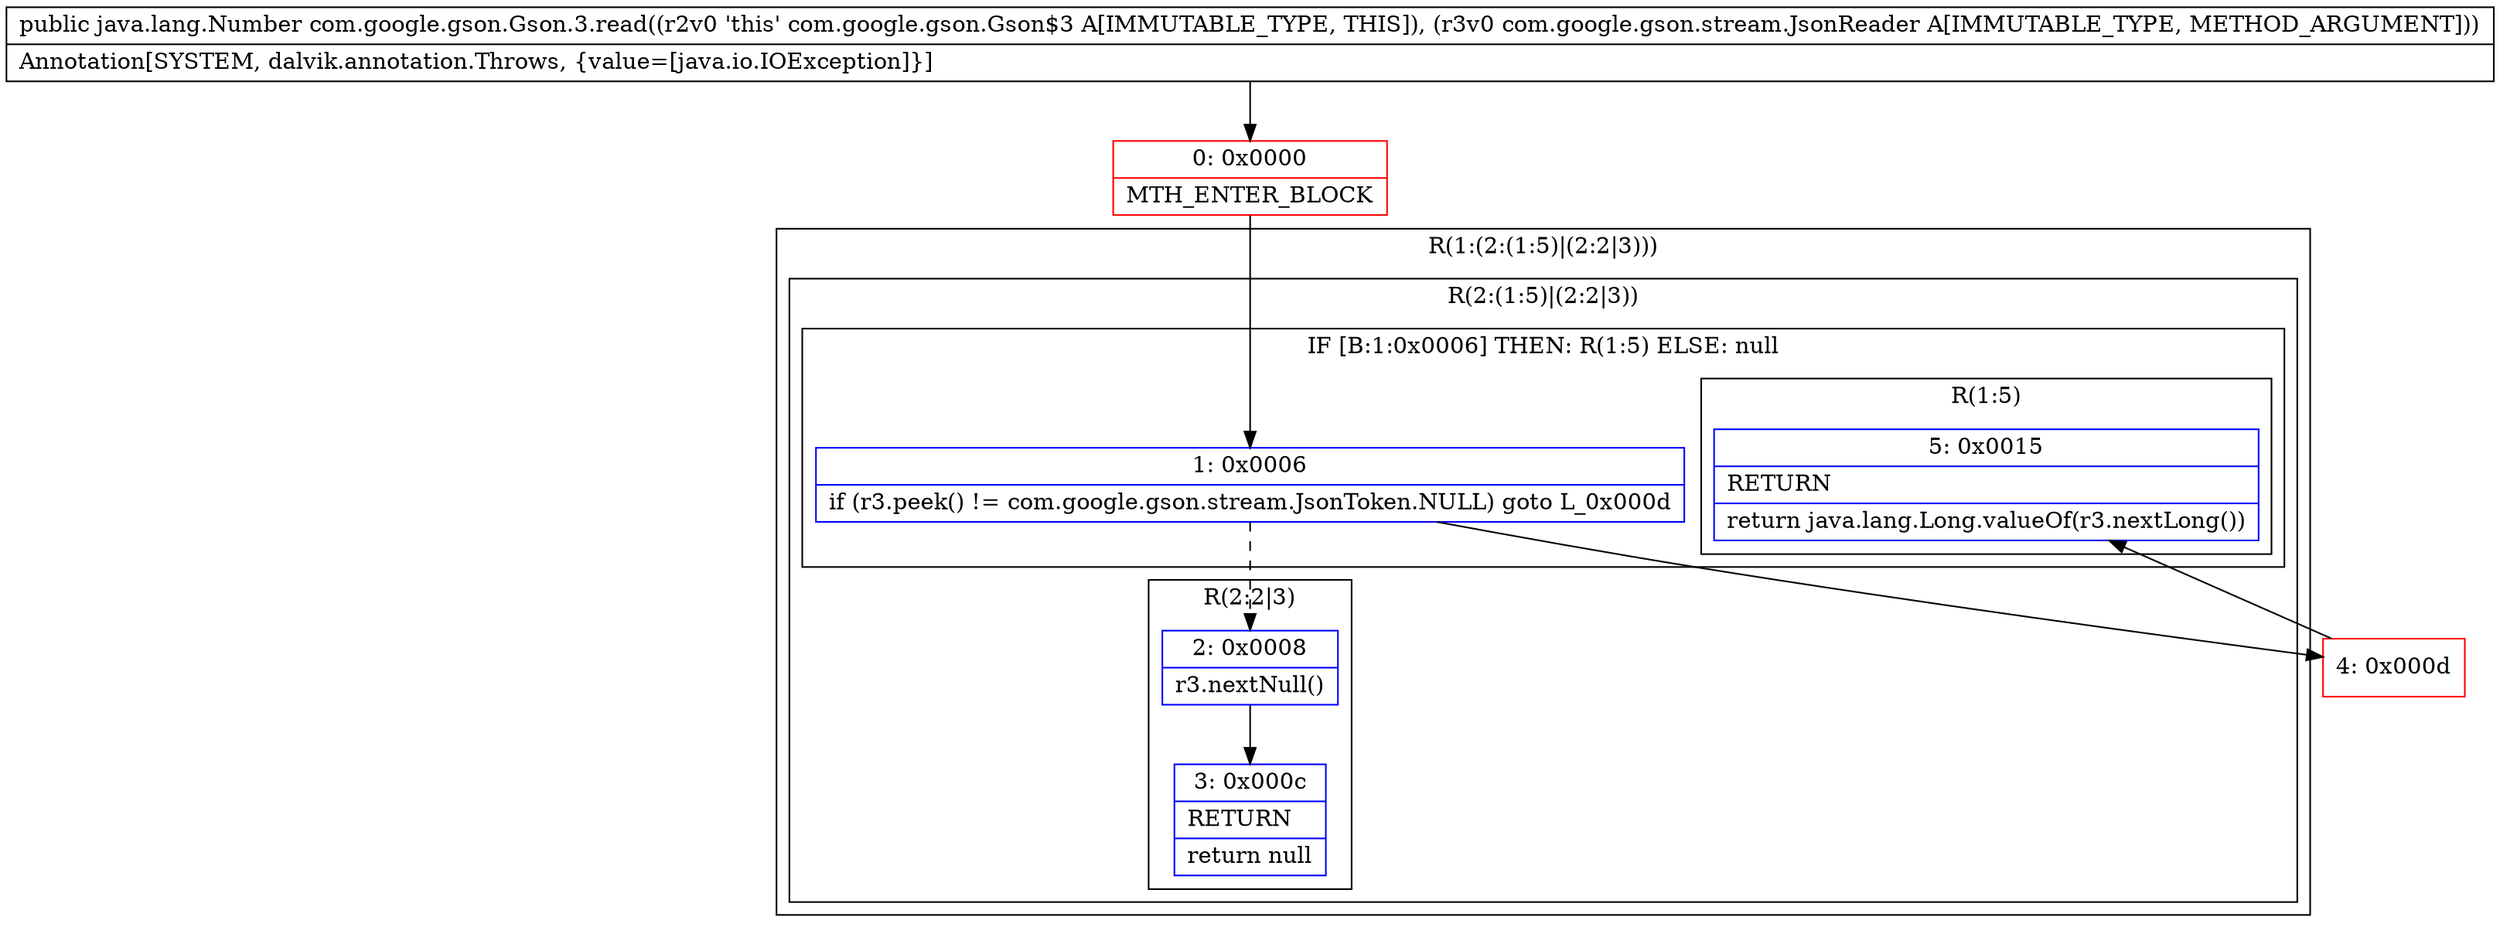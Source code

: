 digraph "CFG forcom.google.gson.Gson.3.read(Lcom\/google\/gson\/stream\/JsonReader;)Ljava\/lang\/Number;" {
subgraph cluster_Region_1488544801 {
label = "R(1:(2:(1:5)|(2:2|3)))";
node [shape=record,color=blue];
subgraph cluster_Region_1671136089 {
label = "R(2:(1:5)|(2:2|3))";
node [shape=record,color=blue];
subgraph cluster_IfRegion_2111138508 {
label = "IF [B:1:0x0006] THEN: R(1:5) ELSE: null";
node [shape=record,color=blue];
Node_1 [shape=record,label="{1\:\ 0x0006|if (r3.peek() != com.google.gson.stream.JsonToken.NULL) goto L_0x000d\l}"];
subgraph cluster_Region_968449021 {
label = "R(1:5)";
node [shape=record,color=blue];
Node_5 [shape=record,label="{5\:\ 0x0015|RETURN\l|return java.lang.Long.valueOf(r3.nextLong())\l}"];
}
}
subgraph cluster_Region_707967111 {
label = "R(2:2|3)";
node [shape=record,color=blue];
Node_2 [shape=record,label="{2\:\ 0x0008|r3.nextNull()\l}"];
Node_3 [shape=record,label="{3\:\ 0x000c|RETURN\l|return null\l}"];
}
}
}
Node_0 [shape=record,color=red,label="{0\:\ 0x0000|MTH_ENTER_BLOCK\l}"];
Node_4 [shape=record,color=red,label="{4\:\ 0x000d}"];
MethodNode[shape=record,label="{public java.lang.Number com.google.gson.Gson.3.read((r2v0 'this' com.google.gson.Gson$3 A[IMMUTABLE_TYPE, THIS]), (r3v0 com.google.gson.stream.JsonReader A[IMMUTABLE_TYPE, METHOD_ARGUMENT]))  | Annotation[SYSTEM, dalvik.annotation.Throws, \{value=[java.io.IOException]\}]\l}"];
MethodNode -> Node_0;
Node_1 -> Node_2[style=dashed];
Node_1 -> Node_4;
Node_2 -> Node_3;
Node_0 -> Node_1;
Node_4 -> Node_5;
}

